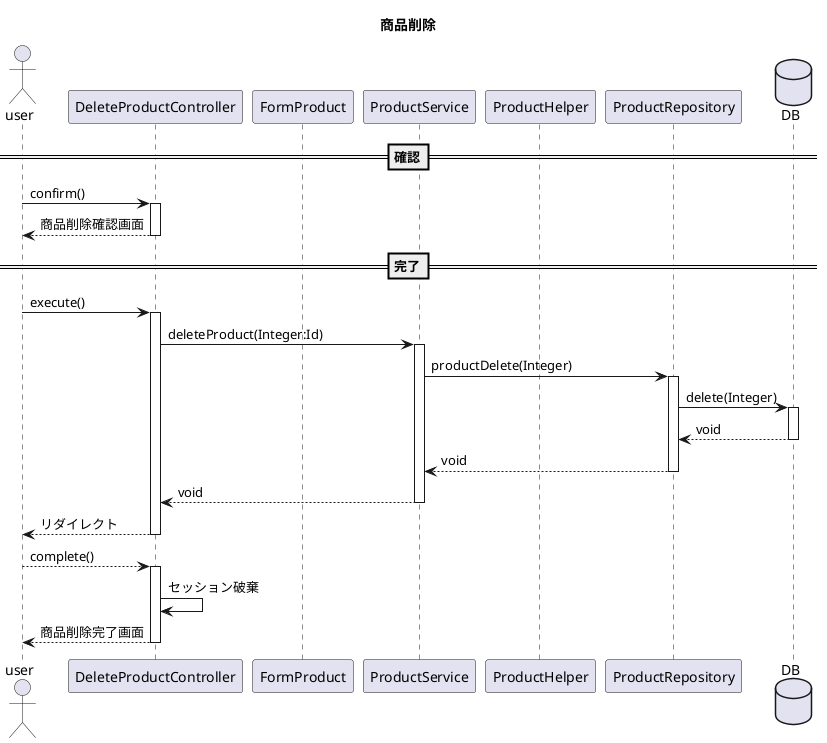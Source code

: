 @startuml
title 商品削除
actor user
participant DeleteProductController as Controller
participant FormProduct as Form
participant ProductService as Service
participant ProductHelper as Helper
participant ProductRepository as Repository
database DB

==確認==
user -> Controller++:confirm()
user <-- Controller--:商品削除確認画面
==完了==
user -> Controller++:execute()
Controller -> Service++:deleteProduct(Integer:Id)
Service -> Repository++:productDelete(Integer)
Repository -> DB++:delete(Integer)
Repository <-- DB--:void
Service <-- Repository--:void
Controller <-- Service--:void
user <-- Controller--:リダイレクト
user --> Controller++:complete()
Controller -> Controller:セッション破棄
user <-- Controller--:商品削除完了画面

@enduml